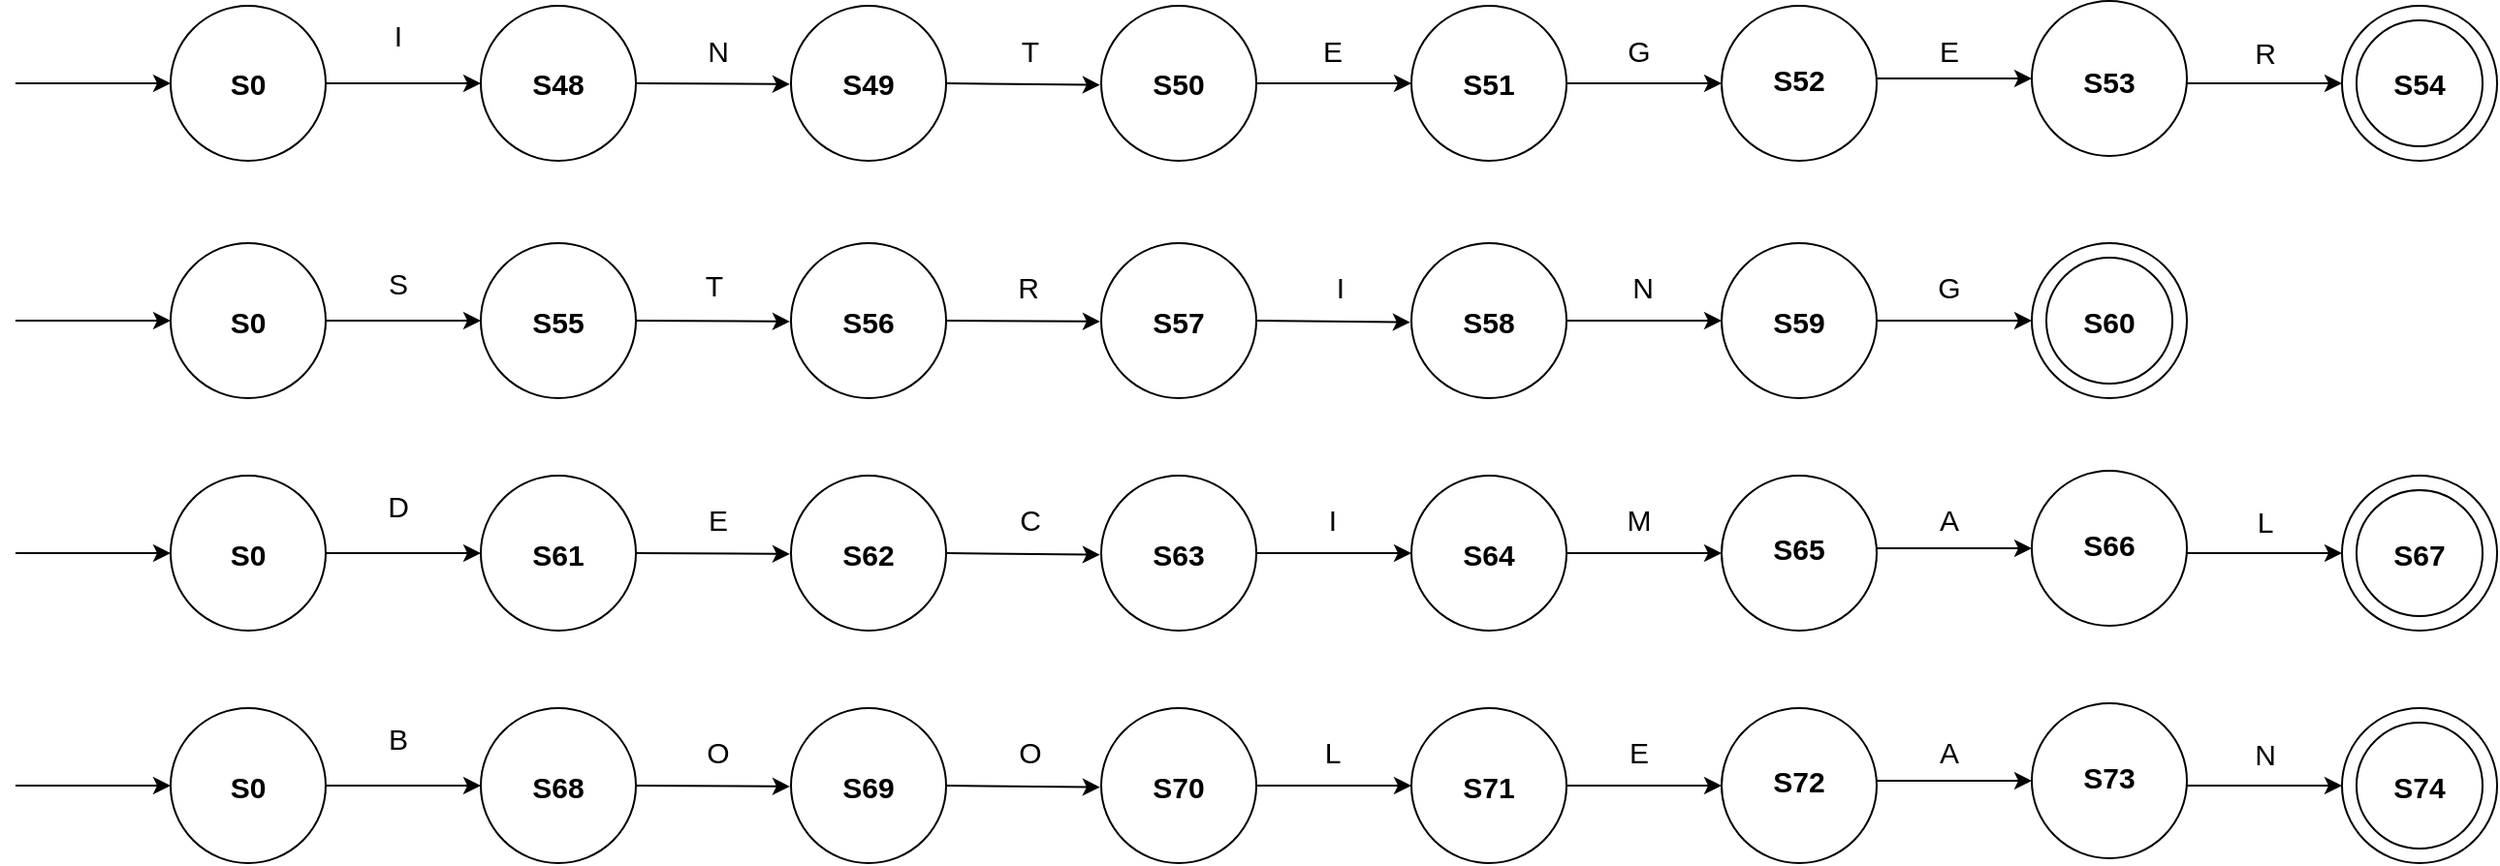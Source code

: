 <mxfile version="23.1.1" type="github">
  <diagram name="Page-1" id="0zzu3dNwDBYfxRRVzu9Y">
    <mxGraphModel dx="2291" dy="819" grid="1" gridSize="10" guides="1" tooltips="1" connect="1" arrows="1" fold="1" page="1" pageScale="1" pageWidth="850" pageHeight="1100" math="0" shadow="0">
      <root>
        <mxCell id="0" />
        <mxCell id="1" parent="0" />
        <mxCell id="2XecXI-3c3T1MpKRaNhF-1" value="" style="ellipse;whiteSpace=wrap;html=1;aspect=fixed;" vertex="1" parent="1">
          <mxGeometry x="40" y="40" width="80" height="80" as="geometry" />
        </mxCell>
        <mxCell id="2XecXI-3c3T1MpKRaNhF-2" value="" style="ellipse;whiteSpace=wrap;html=1;aspect=fixed;" vertex="1" parent="1">
          <mxGeometry x="-120" y="40" width="80" height="80" as="geometry" />
        </mxCell>
        <mxCell id="2XecXI-3c3T1MpKRaNhF-3" value="" style="endArrow=classic;html=1;rounded=0;entryX=0.842;entryY=1.112;entryDx=0;entryDy=0;exitX=1;exitY=0.5;exitDx=0;exitDy=0;entryPerimeter=0;" edge="1" parent="1" source="2XecXI-3c3T1MpKRaNhF-13" target="2XecXI-3c3T1MpKRaNhF-16">
          <mxGeometry width="50" height="50" relative="1" as="geometry">
            <mxPoint x="-160" y="80" as="sourcePoint" />
            <mxPoint x="-80" y="80" as="targetPoint" />
          </mxGeometry>
        </mxCell>
        <mxCell id="2XecXI-3c3T1MpKRaNhF-4" value="" style="endArrow=classic;html=1;rounded=0;entryX=0;entryY=0.5;entryDx=0;entryDy=0;exitX=1;exitY=0.5;exitDx=0;exitDy=0;" edge="1" parent="1" source="2XecXI-3c3T1MpKRaNhF-2" target="2XecXI-3c3T1MpKRaNhF-1">
          <mxGeometry width="50" height="50" relative="1" as="geometry">
            <mxPoint x="-30" y="110" as="sourcePoint" />
            <mxPoint x="90" y="110" as="targetPoint" />
          </mxGeometry>
        </mxCell>
        <mxCell id="2XecXI-3c3T1MpKRaNhF-5" value="&lt;b style=&quot;font-size: 15px;&quot;&gt;S50&lt;/b&gt;" style="text;html=1;strokeColor=none;fillColor=none;align=center;verticalAlign=middle;whiteSpace=wrap;rounded=0;fontSize=15;" vertex="1" parent="1">
          <mxGeometry x="-110" y="65" width="60" height="30" as="geometry" />
        </mxCell>
        <mxCell id="2XecXI-3c3T1MpKRaNhF-6" value="&lt;b&gt;&lt;font style=&quot;font-size: 15px;&quot;&gt;S51&lt;/font&gt;&lt;/b&gt;" style="text;html=1;strokeColor=none;fillColor=none;align=center;verticalAlign=middle;whiteSpace=wrap;rounded=0;" vertex="1" parent="1">
          <mxGeometry x="50" y="65" width="60" height="30" as="geometry" />
        </mxCell>
        <mxCell id="2XecXI-3c3T1MpKRaNhF-7" value="E" style="text;html=1;strokeColor=none;fillColor=none;align=center;verticalAlign=middle;whiteSpace=wrap;rounded=0;fontSize=15;" vertex="1" parent="1">
          <mxGeometry x="-53" y="47.5" width="105" height="30" as="geometry" />
        </mxCell>
        <mxCell id="2XecXI-3c3T1MpKRaNhF-8" value="" style="ellipse;whiteSpace=wrap;html=1;aspect=fixed;" vertex="1" parent="1">
          <mxGeometry x="520" y="40" width="80" height="80" as="geometry" />
        </mxCell>
        <mxCell id="2XecXI-3c3T1MpKRaNhF-9" value="" style="ellipse;whiteSpace=wrap;html=1;aspect=fixed;" vertex="1" parent="1">
          <mxGeometry x="527.5" y="47.5" width="65" height="65" as="geometry" />
        </mxCell>
        <mxCell id="2XecXI-3c3T1MpKRaNhF-10" value="" style="endArrow=classic;html=1;rounded=0;entryX=0;entryY=0.5;entryDx=0;entryDy=0;exitX=1;exitY=0.5;exitDx=0;exitDy=0;" edge="1" parent="1" target="2XecXI-3c3T1MpKRaNhF-8">
          <mxGeometry width="50" height="50" relative="1" as="geometry">
            <mxPoint x="440" y="80" as="sourcePoint" />
            <mxPoint x="570" y="110" as="targetPoint" />
          </mxGeometry>
        </mxCell>
        <mxCell id="2XecXI-3c3T1MpKRaNhF-11" value="&lt;b&gt;&lt;font style=&quot;font-size: 15px;&quot;&gt;S54&lt;/font&gt;&lt;/b&gt;" style="text;html=1;strokeColor=none;fillColor=none;align=center;verticalAlign=middle;whiteSpace=wrap;rounded=0;" vertex="1" parent="1">
          <mxGeometry x="530" y="65" width="60" height="30" as="geometry" />
        </mxCell>
        <mxCell id="2XecXI-3c3T1MpKRaNhF-12" value="R" style="text;html=1;strokeColor=none;fillColor=none;align=center;verticalAlign=middle;whiteSpace=wrap;rounded=0;fontSize=15;" vertex="1" parent="1">
          <mxGeometry x="428" y="48.5" width="105" height="30" as="geometry" />
        </mxCell>
        <mxCell id="2XecXI-3c3T1MpKRaNhF-13" value="" style="ellipse;whiteSpace=wrap;html=1;aspect=fixed;" vertex="1" parent="1">
          <mxGeometry x="-280" y="40" width="80" height="80" as="geometry" />
        </mxCell>
        <mxCell id="2XecXI-3c3T1MpKRaNhF-14" value="" style="endArrow=classic;html=1;rounded=0;entryX=0.852;entryY=1.098;entryDx=0;entryDy=0;entryPerimeter=0;" edge="1" parent="1" target="2XecXI-3c3T1MpKRaNhF-19">
          <mxGeometry width="50" height="50" relative="1" as="geometry">
            <mxPoint x="-360" y="80" as="sourcePoint" />
            <mxPoint x="-240" y="80" as="targetPoint" />
          </mxGeometry>
        </mxCell>
        <mxCell id="2XecXI-3c3T1MpKRaNhF-15" value="&lt;b style=&quot;font-size: 15px;&quot;&gt;S49&lt;/b&gt;" style="text;html=1;strokeColor=none;fillColor=none;align=center;verticalAlign=middle;whiteSpace=wrap;rounded=0;fontSize=15;" vertex="1" parent="1">
          <mxGeometry x="-270" y="65" width="60" height="30" as="geometry" />
        </mxCell>
        <mxCell id="2XecXI-3c3T1MpKRaNhF-16" value="T" style="text;html=1;strokeColor=none;fillColor=none;align=center;verticalAlign=middle;whiteSpace=wrap;rounded=0;fontSize=15;" vertex="1" parent="1">
          <mxGeometry x="-209" y="47.5" width="105" height="30" as="geometry" />
        </mxCell>
        <mxCell id="2XecXI-3c3T1MpKRaNhF-17" value="" style="ellipse;whiteSpace=wrap;html=1;aspect=fixed;" vertex="1" parent="1">
          <mxGeometry x="-440" y="40" width="80" height="80" as="geometry" />
        </mxCell>
        <mxCell id="2XecXI-3c3T1MpKRaNhF-18" value="&lt;b style=&quot;font-size: 15px;&quot;&gt;S48&lt;/b&gt;" style="text;html=1;strokeColor=none;fillColor=none;align=center;verticalAlign=middle;whiteSpace=wrap;rounded=0;fontSize=15;" vertex="1" parent="1">
          <mxGeometry x="-430" y="65" width="60" height="30" as="geometry" />
        </mxCell>
        <mxCell id="2XecXI-3c3T1MpKRaNhF-19" value="N" style="text;html=1;strokeColor=none;fillColor=none;align=center;verticalAlign=middle;whiteSpace=wrap;rounded=0;fontSize=15;" vertex="1" parent="1">
          <mxGeometry x="-370" y="47.5" width="105" height="30" as="geometry" />
        </mxCell>
        <mxCell id="2XecXI-3c3T1MpKRaNhF-20" value="" style="endArrow=classic;html=1;rounded=0;" edge="1" parent="1">
          <mxGeometry width="50" height="50" relative="1" as="geometry">
            <mxPoint x="-520" y="80" as="sourcePoint" />
            <mxPoint x="-440" y="80" as="targetPoint" />
          </mxGeometry>
        </mxCell>
        <mxCell id="2XecXI-3c3T1MpKRaNhF-21" value="" style="ellipse;whiteSpace=wrap;html=1;aspect=fixed;" vertex="1" parent="1">
          <mxGeometry x="-600" y="40" width="80" height="80" as="geometry" />
        </mxCell>
        <mxCell id="2XecXI-3c3T1MpKRaNhF-22" value="" style="endArrow=classic;html=1;rounded=0;entryX=0;entryY=0.5;entryDx=0;entryDy=0;" edge="1" parent="1">
          <mxGeometry width="50" height="50" relative="1" as="geometry">
            <mxPoint x="-680" y="80" as="sourcePoint" />
            <mxPoint x="-600" y="80" as="targetPoint" />
          </mxGeometry>
        </mxCell>
        <mxCell id="2XecXI-3c3T1MpKRaNhF-23" value="&lt;b style=&quot;font-size: 15px;&quot;&gt;S0&lt;/b&gt;" style="text;html=1;strokeColor=none;fillColor=none;align=center;verticalAlign=middle;whiteSpace=wrap;rounded=0;fontSize=15;" vertex="1" parent="1">
          <mxGeometry x="-590" y="65" width="60" height="30" as="geometry" />
        </mxCell>
        <mxCell id="2XecXI-3c3T1MpKRaNhF-24" value="I" style="text;html=1;strokeColor=none;fillColor=none;align=center;verticalAlign=middle;whiteSpace=wrap;rounded=0;fontSize=15;" vertex="1" parent="1">
          <mxGeometry x="-535" y="40" width="105" height="30" as="geometry" />
        </mxCell>
        <mxCell id="2XecXI-3c3T1MpKRaNhF-25" value="" style="ellipse;whiteSpace=wrap;html=1;aspect=fixed;" vertex="1" parent="1">
          <mxGeometry x="200" y="40" width="80" height="80" as="geometry" />
        </mxCell>
        <mxCell id="2XecXI-3c3T1MpKRaNhF-26" value="" style="endArrow=classic;html=1;rounded=0;entryX=0;entryY=0.5;entryDx=0;entryDy=0;exitX=1;exitY=0.5;exitDx=0;exitDy=0;" edge="1" parent="1" target="2XecXI-3c3T1MpKRaNhF-25">
          <mxGeometry width="50" height="50" relative="1" as="geometry">
            <mxPoint x="120" y="80" as="sourcePoint" />
            <mxPoint x="250" y="110" as="targetPoint" />
          </mxGeometry>
        </mxCell>
        <mxCell id="2XecXI-3c3T1MpKRaNhF-27" value="&lt;b&gt;&lt;font style=&quot;font-size: 15px;&quot;&gt;S52&lt;/font&gt;&lt;/b&gt;" style="text;html=1;strokeColor=none;fillColor=none;align=center;verticalAlign=middle;whiteSpace=wrap;rounded=0;" vertex="1" parent="1">
          <mxGeometry x="210" y="65" width="60" height="25" as="geometry" />
        </mxCell>
        <mxCell id="2XecXI-3c3T1MpKRaNhF-28" value="G" style="text;html=1;strokeColor=none;fillColor=none;align=center;verticalAlign=middle;whiteSpace=wrap;rounded=0;fontSize=15;" vertex="1" parent="1">
          <mxGeometry x="105" y="47.5" width="105" height="30" as="geometry" />
        </mxCell>
        <mxCell id="2XecXI-3c3T1MpKRaNhF-29" value="" style="ellipse;whiteSpace=wrap;html=1;aspect=fixed;" vertex="1" parent="1">
          <mxGeometry x="360" y="37.5" width="80" height="80" as="geometry" />
        </mxCell>
        <mxCell id="2XecXI-3c3T1MpKRaNhF-30" value="" style="endArrow=classic;html=1;rounded=0;entryX=0;entryY=0.5;entryDx=0;entryDy=0;exitX=1;exitY=0.5;exitDx=0;exitDy=0;" edge="1" parent="1" target="2XecXI-3c3T1MpKRaNhF-29">
          <mxGeometry width="50" height="50" relative="1" as="geometry">
            <mxPoint x="280" y="77.5" as="sourcePoint" />
            <mxPoint x="410" y="107.5" as="targetPoint" />
          </mxGeometry>
        </mxCell>
        <mxCell id="2XecXI-3c3T1MpKRaNhF-31" value="&lt;b&gt;&lt;font style=&quot;font-size: 15px;&quot;&gt;S53&lt;/font&gt;&lt;/b&gt;" style="text;html=1;strokeColor=none;fillColor=none;align=center;verticalAlign=middle;whiteSpace=wrap;rounded=0;" vertex="1" parent="1">
          <mxGeometry x="370" y="66.5" width="60" height="25" as="geometry" />
        </mxCell>
        <mxCell id="2XecXI-3c3T1MpKRaNhF-32" value="E" style="text;html=1;strokeColor=none;fillColor=none;align=center;verticalAlign=middle;whiteSpace=wrap;rounded=0;fontSize=15;" vertex="1" parent="1">
          <mxGeometry x="265" y="47.5" width="105" height="30" as="geometry" />
        </mxCell>
        <mxCell id="2XecXI-3c3T1MpKRaNhF-33" value="" style="ellipse;whiteSpace=wrap;html=1;aspect=fixed;" vertex="1" parent="1">
          <mxGeometry x="200" y="162.5" width="80" height="80" as="geometry" />
        </mxCell>
        <mxCell id="2XecXI-3c3T1MpKRaNhF-34" value="" style="ellipse;whiteSpace=wrap;html=1;aspect=fixed;" vertex="1" parent="1">
          <mxGeometry x="40" y="162.5" width="80" height="80" as="geometry" />
        </mxCell>
        <mxCell id="2XecXI-3c3T1MpKRaNhF-35" value="" style="endArrow=classic;html=1;rounded=0;entryX=0.842;entryY=1.112;entryDx=0;entryDy=0;exitX=1;exitY=0.5;exitDx=0;exitDy=0;entryPerimeter=0;" edge="1" parent="1" source="2XecXI-3c3T1MpKRaNhF-45" target="2XecXI-3c3T1MpKRaNhF-48">
          <mxGeometry width="50" height="50" relative="1" as="geometry">
            <mxPoint y="202.5" as="sourcePoint" />
            <mxPoint x="80" y="202.5" as="targetPoint" />
          </mxGeometry>
        </mxCell>
        <mxCell id="2XecXI-3c3T1MpKRaNhF-36" value="" style="endArrow=classic;html=1;rounded=0;entryX=0;entryY=0.5;entryDx=0;entryDy=0;exitX=1;exitY=0.5;exitDx=0;exitDy=0;" edge="1" parent="1" source="2XecXI-3c3T1MpKRaNhF-34" target="2XecXI-3c3T1MpKRaNhF-33">
          <mxGeometry width="50" height="50" relative="1" as="geometry">
            <mxPoint x="130" y="232.5" as="sourcePoint" />
            <mxPoint x="250" y="232.5" as="targetPoint" />
          </mxGeometry>
        </mxCell>
        <mxCell id="2XecXI-3c3T1MpKRaNhF-37" value="&lt;b style=&quot;font-size: 15px;&quot;&gt;S58&lt;/b&gt;" style="text;html=1;strokeColor=none;fillColor=none;align=center;verticalAlign=middle;whiteSpace=wrap;rounded=0;fontSize=15;" vertex="1" parent="1">
          <mxGeometry x="50" y="187.5" width="60" height="30" as="geometry" />
        </mxCell>
        <mxCell id="2XecXI-3c3T1MpKRaNhF-38" value="&lt;b&gt;&lt;font style=&quot;font-size: 15px;&quot;&gt;S59&lt;/font&gt;&lt;/b&gt;" style="text;html=1;strokeColor=none;fillColor=none;align=center;verticalAlign=middle;whiteSpace=wrap;rounded=0;" vertex="1" parent="1">
          <mxGeometry x="210" y="187.5" width="60" height="30" as="geometry" />
        </mxCell>
        <mxCell id="2XecXI-3c3T1MpKRaNhF-39" value="N" style="text;html=1;strokeColor=none;fillColor=none;align=center;verticalAlign=middle;whiteSpace=wrap;rounded=0;fontSize=15;" vertex="1" parent="1">
          <mxGeometry x="107" y="170" width="105" height="30" as="geometry" />
        </mxCell>
        <mxCell id="2XecXI-3c3T1MpKRaNhF-40" value="" style="ellipse;whiteSpace=wrap;html=1;aspect=fixed;" vertex="1" parent="1">
          <mxGeometry x="360" y="162.5" width="80" height="80" as="geometry" />
        </mxCell>
        <mxCell id="2XecXI-3c3T1MpKRaNhF-41" value="" style="ellipse;whiteSpace=wrap;html=1;aspect=fixed;" vertex="1" parent="1">
          <mxGeometry x="367.5" y="170" width="65" height="65" as="geometry" />
        </mxCell>
        <mxCell id="2XecXI-3c3T1MpKRaNhF-43" value="&lt;b&gt;&lt;font style=&quot;font-size: 15px;&quot;&gt;S60&lt;/font&gt;&lt;/b&gt;" style="text;html=1;strokeColor=none;fillColor=none;align=center;verticalAlign=middle;whiteSpace=wrap;rounded=0;" vertex="1" parent="1">
          <mxGeometry x="370" y="187.5" width="60" height="30" as="geometry" />
        </mxCell>
        <mxCell id="2XecXI-3c3T1MpKRaNhF-45" value="" style="ellipse;whiteSpace=wrap;html=1;aspect=fixed;" vertex="1" parent="1">
          <mxGeometry x="-120" y="162.5" width="80" height="80" as="geometry" />
        </mxCell>
        <mxCell id="2XecXI-3c3T1MpKRaNhF-46" value="" style="endArrow=classic;html=1;rounded=0;entryX=0.852;entryY=1.098;entryDx=0;entryDy=0;entryPerimeter=0;" edge="1" parent="1">
          <mxGeometry width="50" height="50" relative="1" as="geometry">
            <mxPoint x="-200" y="202.5" as="sourcePoint" />
            <mxPoint x="-120.54" y="202.94" as="targetPoint" />
          </mxGeometry>
        </mxCell>
        <mxCell id="2XecXI-3c3T1MpKRaNhF-47" value="&lt;b style=&quot;font-size: 15px;&quot;&gt;S57&lt;/b&gt;" style="text;html=1;strokeColor=none;fillColor=none;align=center;verticalAlign=middle;whiteSpace=wrap;rounded=0;fontSize=15;" vertex="1" parent="1">
          <mxGeometry x="-110" y="187.5" width="60" height="30" as="geometry" />
        </mxCell>
        <mxCell id="2XecXI-3c3T1MpKRaNhF-48" value="I" style="text;html=1;strokeColor=none;fillColor=none;align=center;verticalAlign=middle;whiteSpace=wrap;rounded=0;fontSize=15;" vertex="1" parent="1">
          <mxGeometry x="-49" y="170" width="105" height="30" as="geometry" />
        </mxCell>
        <mxCell id="2XecXI-3c3T1MpKRaNhF-49" value="" style="ellipse;whiteSpace=wrap;html=1;aspect=fixed;" vertex="1" parent="1">
          <mxGeometry x="-440" y="162.5" width="80" height="80" as="geometry" />
        </mxCell>
        <mxCell id="2XecXI-3c3T1MpKRaNhF-50" value="&lt;b style=&quot;font-size: 15px;&quot;&gt;S55&lt;/b&gt;" style="text;html=1;strokeColor=none;fillColor=none;align=center;verticalAlign=middle;whiteSpace=wrap;rounded=0;fontSize=15;" vertex="1" parent="1">
          <mxGeometry x="-430" y="187.5" width="60" height="30" as="geometry" />
        </mxCell>
        <mxCell id="2XecXI-3c3T1MpKRaNhF-51" value="T" style="text;html=1;strokeColor=none;fillColor=none;align=center;verticalAlign=middle;whiteSpace=wrap;rounded=0;fontSize=15;" vertex="1" parent="1">
          <mxGeometry x="-372" y="169" width="105" height="30" as="geometry" />
        </mxCell>
        <mxCell id="2XecXI-3c3T1MpKRaNhF-52" value="" style="endArrow=classic;html=1;rounded=0;" edge="1" parent="1">
          <mxGeometry width="50" height="50" relative="1" as="geometry">
            <mxPoint x="-520" y="202.5" as="sourcePoint" />
            <mxPoint x="-440" y="202.5" as="targetPoint" />
          </mxGeometry>
        </mxCell>
        <mxCell id="2XecXI-3c3T1MpKRaNhF-53" value="" style="ellipse;whiteSpace=wrap;html=1;aspect=fixed;" vertex="1" parent="1">
          <mxGeometry x="-600" y="162.5" width="80" height="80" as="geometry" />
        </mxCell>
        <mxCell id="2XecXI-3c3T1MpKRaNhF-54" value="" style="endArrow=classic;html=1;rounded=0;entryX=0;entryY=0.5;entryDx=0;entryDy=0;" edge="1" parent="1">
          <mxGeometry width="50" height="50" relative="1" as="geometry">
            <mxPoint x="-680" y="202.5" as="sourcePoint" />
            <mxPoint x="-600" y="202.5" as="targetPoint" />
          </mxGeometry>
        </mxCell>
        <mxCell id="2XecXI-3c3T1MpKRaNhF-55" value="&lt;b style=&quot;font-size: 15px;&quot;&gt;S0&lt;/b&gt;" style="text;html=1;strokeColor=none;fillColor=none;align=center;verticalAlign=middle;whiteSpace=wrap;rounded=0;fontSize=15;" vertex="1" parent="1">
          <mxGeometry x="-590" y="187.5" width="60" height="30" as="geometry" />
        </mxCell>
        <mxCell id="2XecXI-3c3T1MpKRaNhF-56" value="S" style="text;html=1;strokeColor=none;fillColor=none;align=center;verticalAlign=middle;whiteSpace=wrap;rounded=0;fontSize=15;" vertex="1" parent="1">
          <mxGeometry x="-535" y="167.5" width="105" height="30" as="geometry" />
        </mxCell>
        <mxCell id="2XecXI-3c3T1MpKRaNhF-58" value="" style="endArrow=classic;html=1;rounded=0;entryX=0;entryY=0.5;entryDx=0;entryDy=0;exitX=1;exitY=0.5;exitDx=0;exitDy=0;" edge="1" parent="1">
          <mxGeometry width="50" height="50" relative="1" as="geometry">
            <mxPoint x="280" y="202.5" as="sourcePoint" />
            <mxPoint x="360.0" y="202.5" as="targetPoint" />
          </mxGeometry>
        </mxCell>
        <mxCell id="2XecXI-3c3T1MpKRaNhF-60" value="G" style="text;html=1;strokeColor=none;fillColor=none;align=center;verticalAlign=middle;whiteSpace=wrap;rounded=0;fontSize=15;" vertex="1" parent="1">
          <mxGeometry x="265" y="170" width="105" height="30" as="geometry" />
        </mxCell>
        <mxCell id="2XecXI-3c3T1MpKRaNhF-65" value="" style="ellipse;whiteSpace=wrap;html=1;aspect=fixed;" vertex="1" parent="1">
          <mxGeometry x="40" y="282.5" width="80" height="80" as="geometry" />
        </mxCell>
        <mxCell id="2XecXI-3c3T1MpKRaNhF-66" value="" style="ellipse;whiteSpace=wrap;html=1;aspect=fixed;" vertex="1" parent="1">
          <mxGeometry x="-120" y="282.5" width="80" height="80" as="geometry" />
        </mxCell>
        <mxCell id="2XecXI-3c3T1MpKRaNhF-67" value="" style="endArrow=classic;html=1;rounded=0;entryX=0.842;entryY=1.112;entryDx=0;entryDy=0;exitX=1;exitY=0.5;exitDx=0;exitDy=0;entryPerimeter=0;" edge="1" parent="1" source="2XecXI-3c3T1MpKRaNhF-77" target="2XecXI-3c3T1MpKRaNhF-80">
          <mxGeometry width="50" height="50" relative="1" as="geometry">
            <mxPoint x="-160" y="322.5" as="sourcePoint" />
            <mxPoint x="-80" y="322.5" as="targetPoint" />
          </mxGeometry>
        </mxCell>
        <mxCell id="2XecXI-3c3T1MpKRaNhF-68" value="" style="endArrow=classic;html=1;rounded=0;entryX=0;entryY=0.5;entryDx=0;entryDy=0;exitX=1;exitY=0.5;exitDx=0;exitDy=0;" edge="1" parent="1" source="2XecXI-3c3T1MpKRaNhF-66" target="2XecXI-3c3T1MpKRaNhF-65">
          <mxGeometry width="50" height="50" relative="1" as="geometry">
            <mxPoint x="-30" y="352.5" as="sourcePoint" />
            <mxPoint x="90" y="352.5" as="targetPoint" />
          </mxGeometry>
        </mxCell>
        <mxCell id="2XecXI-3c3T1MpKRaNhF-69" value="&lt;b style=&quot;font-size: 15px;&quot;&gt;S63&lt;/b&gt;" style="text;html=1;strokeColor=none;fillColor=none;align=center;verticalAlign=middle;whiteSpace=wrap;rounded=0;fontSize=15;" vertex="1" parent="1">
          <mxGeometry x="-110" y="307.5" width="60" height="30" as="geometry" />
        </mxCell>
        <mxCell id="2XecXI-3c3T1MpKRaNhF-70" value="&lt;b&gt;&lt;font style=&quot;font-size: 15px;&quot;&gt;S64&lt;/font&gt;&lt;/b&gt;" style="text;html=1;strokeColor=none;fillColor=none;align=center;verticalAlign=middle;whiteSpace=wrap;rounded=0;" vertex="1" parent="1">
          <mxGeometry x="50" y="307.5" width="60" height="30" as="geometry" />
        </mxCell>
        <mxCell id="2XecXI-3c3T1MpKRaNhF-71" value="I" style="text;html=1;strokeColor=none;fillColor=none;align=center;verticalAlign=middle;whiteSpace=wrap;rounded=0;fontSize=15;" vertex="1" parent="1">
          <mxGeometry x="-53" y="290" width="105" height="30" as="geometry" />
        </mxCell>
        <mxCell id="2XecXI-3c3T1MpKRaNhF-72" value="" style="ellipse;whiteSpace=wrap;html=1;aspect=fixed;" vertex="1" parent="1">
          <mxGeometry x="520" y="282.5" width="80" height="80" as="geometry" />
        </mxCell>
        <mxCell id="2XecXI-3c3T1MpKRaNhF-73" value="" style="ellipse;whiteSpace=wrap;html=1;aspect=fixed;" vertex="1" parent="1">
          <mxGeometry x="527.5" y="290" width="65" height="65" as="geometry" />
        </mxCell>
        <mxCell id="2XecXI-3c3T1MpKRaNhF-74" value="" style="endArrow=classic;html=1;rounded=0;entryX=0;entryY=0.5;entryDx=0;entryDy=0;exitX=1;exitY=0.5;exitDx=0;exitDy=0;" edge="1" parent="1" target="2XecXI-3c3T1MpKRaNhF-72">
          <mxGeometry width="50" height="50" relative="1" as="geometry">
            <mxPoint x="440" y="322.5" as="sourcePoint" />
            <mxPoint x="570" y="352.5" as="targetPoint" />
          </mxGeometry>
        </mxCell>
        <mxCell id="2XecXI-3c3T1MpKRaNhF-75" value="&lt;b&gt;&lt;font style=&quot;font-size: 15px;&quot;&gt;S67&lt;/font&gt;&lt;/b&gt;" style="text;html=1;strokeColor=none;fillColor=none;align=center;verticalAlign=middle;whiteSpace=wrap;rounded=0;" vertex="1" parent="1">
          <mxGeometry x="530" y="307.5" width="60" height="30" as="geometry" />
        </mxCell>
        <mxCell id="2XecXI-3c3T1MpKRaNhF-76" value="L" style="text;html=1;strokeColor=none;fillColor=none;align=center;verticalAlign=middle;whiteSpace=wrap;rounded=0;fontSize=15;" vertex="1" parent="1">
          <mxGeometry x="428" y="291" width="105" height="30" as="geometry" />
        </mxCell>
        <mxCell id="2XecXI-3c3T1MpKRaNhF-77" value="" style="ellipse;whiteSpace=wrap;html=1;aspect=fixed;" vertex="1" parent="1">
          <mxGeometry x="-280" y="282.5" width="80" height="80" as="geometry" />
        </mxCell>
        <mxCell id="2XecXI-3c3T1MpKRaNhF-78" value="" style="endArrow=classic;html=1;rounded=0;entryX=0.852;entryY=1.098;entryDx=0;entryDy=0;entryPerimeter=0;" edge="1" parent="1" target="2XecXI-3c3T1MpKRaNhF-83">
          <mxGeometry width="50" height="50" relative="1" as="geometry">
            <mxPoint x="-360" y="322.5" as="sourcePoint" />
            <mxPoint x="-240" y="322.5" as="targetPoint" />
          </mxGeometry>
        </mxCell>
        <mxCell id="2XecXI-3c3T1MpKRaNhF-79" value="&lt;b style=&quot;font-size: 15px;&quot;&gt;S62&lt;/b&gt;" style="text;html=1;strokeColor=none;fillColor=none;align=center;verticalAlign=middle;whiteSpace=wrap;rounded=0;fontSize=15;" vertex="1" parent="1">
          <mxGeometry x="-270" y="307.5" width="60" height="30" as="geometry" />
        </mxCell>
        <mxCell id="2XecXI-3c3T1MpKRaNhF-80" value="C" style="text;html=1;strokeColor=none;fillColor=none;align=center;verticalAlign=middle;whiteSpace=wrap;rounded=0;fontSize=15;" vertex="1" parent="1">
          <mxGeometry x="-209" y="290" width="105" height="30" as="geometry" />
        </mxCell>
        <mxCell id="2XecXI-3c3T1MpKRaNhF-81" value="" style="ellipse;whiteSpace=wrap;html=1;aspect=fixed;" vertex="1" parent="1">
          <mxGeometry x="-440" y="282.5" width="80" height="80" as="geometry" />
        </mxCell>
        <mxCell id="2XecXI-3c3T1MpKRaNhF-82" value="&lt;b style=&quot;font-size: 15px;&quot;&gt;S61&lt;/b&gt;" style="text;html=1;strokeColor=none;fillColor=none;align=center;verticalAlign=middle;whiteSpace=wrap;rounded=0;fontSize=15;" vertex="1" parent="1">
          <mxGeometry x="-430" y="307.5" width="60" height="30" as="geometry" />
        </mxCell>
        <mxCell id="2XecXI-3c3T1MpKRaNhF-83" value="E" style="text;html=1;strokeColor=none;fillColor=none;align=center;verticalAlign=middle;whiteSpace=wrap;rounded=0;fontSize=15;" vertex="1" parent="1">
          <mxGeometry x="-370" y="290" width="105" height="30" as="geometry" />
        </mxCell>
        <mxCell id="2XecXI-3c3T1MpKRaNhF-84" value="" style="endArrow=classic;html=1;rounded=0;" edge="1" parent="1">
          <mxGeometry width="50" height="50" relative="1" as="geometry">
            <mxPoint x="-520" y="322.5" as="sourcePoint" />
            <mxPoint x="-440" y="322.5" as="targetPoint" />
          </mxGeometry>
        </mxCell>
        <mxCell id="2XecXI-3c3T1MpKRaNhF-85" value="" style="ellipse;whiteSpace=wrap;html=1;aspect=fixed;" vertex="1" parent="1">
          <mxGeometry x="-600" y="282.5" width="80" height="80" as="geometry" />
        </mxCell>
        <mxCell id="2XecXI-3c3T1MpKRaNhF-86" value="" style="endArrow=classic;html=1;rounded=0;entryX=0;entryY=0.5;entryDx=0;entryDy=0;" edge="1" parent="1">
          <mxGeometry width="50" height="50" relative="1" as="geometry">
            <mxPoint x="-680" y="322.5" as="sourcePoint" />
            <mxPoint x="-600" y="322.5" as="targetPoint" />
          </mxGeometry>
        </mxCell>
        <mxCell id="2XecXI-3c3T1MpKRaNhF-87" value="&lt;b style=&quot;font-size: 15px;&quot;&gt;S0&lt;/b&gt;" style="text;html=1;strokeColor=none;fillColor=none;align=center;verticalAlign=middle;whiteSpace=wrap;rounded=0;fontSize=15;" vertex="1" parent="1">
          <mxGeometry x="-590" y="307.5" width="60" height="30" as="geometry" />
        </mxCell>
        <mxCell id="2XecXI-3c3T1MpKRaNhF-88" value="D" style="text;html=1;strokeColor=none;fillColor=none;align=center;verticalAlign=middle;whiteSpace=wrap;rounded=0;fontSize=15;" vertex="1" parent="1">
          <mxGeometry x="-535" y="282.5" width="105" height="30" as="geometry" />
        </mxCell>
        <mxCell id="2XecXI-3c3T1MpKRaNhF-89" value="" style="ellipse;whiteSpace=wrap;html=1;aspect=fixed;" vertex="1" parent="1">
          <mxGeometry x="200" y="282.5" width="80" height="80" as="geometry" />
        </mxCell>
        <mxCell id="2XecXI-3c3T1MpKRaNhF-90" value="" style="endArrow=classic;html=1;rounded=0;entryX=0;entryY=0.5;entryDx=0;entryDy=0;exitX=1;exitY=0.5;exitDx=0;exitDy=0;" edge="1" parent="1" target="2XecXI-3c3T1MpKRaNhF-89">
          <mxGeometry width="50" height="50" relative="1" as="geometry">
            <mxPoint x="120" y="322.5" as="sourcePoint" />
            <mxPoint x="250" y="352.5" as="targetPoint" />
          </mxGeometry>
        </mxCell>
        <mxCell id="2XecXI-3c3T1MpKRaNhF-91" value="&lt;b&gt;&lt;font style=&quot;font-size: 15px;&quot;&gt;S65&lt;/font&gt;&lt;/b&gt;" style="text;html=1;strokeColor=none;fillColor=none;align=center;verticalAlign=middle;whiteSpace=wrap;rounded=0;" vertex="1" parent="1">
          <mxGeometry x="210" y="307.5" width="60" height="25" as="geometry" />
        </mxCell>
        <mxCell id="2XecXI-3c3T1MpKRaNhF-92" value="M" style="text;html=1;strokeColor=none;fillColor=none;align=center;verticalAlign=middle;whiteSpace=wrap;rounded=0;fontSize=15;" vertex="1" parent="1">
          <mxGeometry x="105" y="290" width="105" height="30" as="geometry" />
        </mxCell>
        <mxCell id="2XecXI-3c3T1MpKRaNhF-93" value="" style="ellipse;whiteSpace=wrap;html=1;aspect=fixed;" vertex="1" parent="1">
          <mxGeometry x="360" y="280" width="80" height="80" as="geometry" />
        </mxCell>
        <mxCell id="2XecXI-3c3T1MpKRaNhF-94" value="" style="endArrow=classic;html=1;rounded=0;entryX=0;entryY=0.5;entryDx=0;entryDy=0;exitX=1;exitY=0.5;exitDx=0;exitDy=0;" edge="1" parent="1" target="2XecXI-3c3T1MpKRaNhF-93">
          <mxGeometry width="50" height="50" relative="1" as="geometry">
            <mxPoint x="280" y="320" as="sourcePoint" />
            <mxPoint x="410" y="350" as="targetPoint" />
          </mxGeometry>
        </mxCell>
        <mxCell id="2XecXI-3c3T1MpKRaNhF-95" value="&lt;b&gt;&lt;font style=&quot;font-size: 15px;&quot;&gt;S66&lt;/font&gt;&lt;/b&gt;" style="text;html=1;strokeColor=none;fillColor=none;align=center;verticalAlign=middle;whiteSpace=wrap;rounded=0;" vertex="1" parent="1">
          <mxGeometry x="370" y="305" width="60" height="25" as="geometry" />
        </mxCell>
        <mxCell id="2XecXI-3c3T1MpKRaNhF-96" value="A" style="text;html=1;strokeColor=none;fillColor=none;align=center;verticalAlign=middle;whiteSpace=wrap;rounded=0;fontSize=15;" vertex="1" parent="1">
          <mxGeometry x="265" y="290" width="105" height="30" as="geometry" />
        </mxCell>
        <mxCell id="2XecXI-3c3T1MpKRaNhF-97" value="" style="ellipse;whiteSpace=wrap;html=1;aspect=fixed;" vertex="1" parent="1">
          <mxGeometry x="40" y="402.5" width="80" height="80" as="geometry" />
        </mxCell>
        <mxCell id="2XecXI-3c3T1MpKRaNhF-98" value="" style="ellipse;whiteSpace=wrap;html=1;aspect=fixed;" vertex="1" parent="1">
          <mxGeometry x="-120" y="402.5" width="80" height="80" as="geometry" />
        </mxCell>
        <mxCell id="2XecXI-3c3T1MpKRaNhF-99" value="" style="endArrow=classic;html=1;rounded=0;entryX=0.842;entryY=1.112;entryDx=0;entryDy=0;exitX=1;exitY=0.5;exitDx=0;exitDy=0;entryPerimeter=0;" edge="1" parent="1" source="2XecXI-3c3T1MpKRaNhF-109" target="2XecXI-3c3T1MpKRaNhF-112">
          <mxGeometry width="50" height="50" relative="1" as="geometry">
            <mxPoint x="-160" y="442.5" as="sourcePoint" />
            <mxPoint x="-80" y="442.5" as="targetPoint" />
          </mxGeometry>
        </mxCell>
        <mxCell id="2XecXI-3c3T1MpKRaNhF-100" value="" style="endArrow=classic;html=1;rounded=0;entryX=0;entryY=0.5;entryDx=0;entryDy=0;exitX=1;exitY=0.5;exitDx=0;exitDy=0;" edge="1" parent="1" source="2XecXI-3c3T1MpKRaNhF-98" target="2XecXI-3c3T1MpKRaNhF-97">
          <mxGeometry width="50" height="50" relative="1" as="geometry">
            <mxPoint x="-30" y="472.5" as="sourcePoint" />
            <mxPoint x="90" y="472.5" as="targetPoint" />
          </mxGeometry>
        </mxCell>
        <mxCell id="2XecXI-3c3T1MpKRaNhF-101" value="&lt;b style=&quot;font-size: 15px;&quot;&gt;S70&lt;/b&gt;" style="text;html=1;strokeColor=none;fillColor=none;align=center;verticalAlign=middle;whiteSpace=wrap;rounded=0;fontSize=15;" vertex="1" parent="1">
          <mxGeometry x="-110" y="427.5" width="60" height="30" as="geometry" />
        </mxCell>
        <mxCell id="2XecXI-3c3T1MpKRaNhF-102" value="&lt;b&gt;&lt;font style=&quot;font-size: 15px;&quot;&gt;S71&lt;/font&gt;&lt;/b&gt;" style="text;html=1;strokeColor=none;fillColor=none;align=center;verticalAlign=middle;whiteSpace=wrap;rounded=0;" vertex="1" parent="1">
          <mxGeometry x="50" y="427.5" width="60" height="30" as="geometry" />
        </mxCell>
        <mxCell id="2XecXI-3c3T1MpKRaNhF-103" value="L" style="text;html=1;strokeColor=none;fillColor=none;align=center;verticalAlign=middle;whiteSpace=wrap;rounded=0;fontSize=15;" vertex="1" parent="1">
          <mxGeometry x="-53" y="410" width="105" height="30" as="geometry" />
        </mxCell>
        <mxCell id="2XecXI-3c3T1MpKRaNhF-104" value="" style="ellipse;whiteSpace=wrap;html=1;aspect=fixed;" vertex="1" parent="1">
          <mxGeometry x="520" y="402.5" width="80" height="80" as="geometry" />
        </mxCell>
        <mxCell id="2XecXI-3c3T1MpKRaNhF-105" value="" style="ellipse;whiteSpace=wrap;html=1;aspect=fixed;" vertex="1" parent="1">
          <mxGeometry x="527.5" y="410" width="65" height="65" as="geometry" />
        </mxCell>
        <mxCell id="2XecXI-3c3T1MpKRaNhF-106" value="" style="endArrow=classic;html=1;rounded=0;entryX=0;entryY=0.5;entryDx=0;entryDy=0;exitX=1;exitY=0.5;exitDx=0;exitDy=0;" edge="1" parent="1" target="2XecXI-3c3T1MpKRaNhF-104">
          <mxGeometry width="50" height="50" relative="1" as="geometry">
            <mxPoint x="440" y="442.5" as="sourcePoint" />
            <mxPoint x="570" y="472.5" as="targetPoint" />
          </mxGeometry>
        </mxCell>
        <mxCell id="2XecXI-3c3T1MpKRaNhF-107" value="&lt;b&gt;&lt;font style=&quot;font-size: 15px;&quot;&gt;S74&lt;/font&gt;&lt;/b&gt;" style="text;html=1;strokeColor=none;fillColor=none;align=center;verticalAlign=middle;whiteSpace=wrap;rounded=0;" vertex="1" parent="1">
          <mxGeometry x="530" y="427.5" width="60" height="30" as="geometry" />
        </mxCell>
        <mxCell id="2XecXI-3c3T1MpKRaNhF-108" value="N" style="text;html=1;strokeColor=none;fillColor=none;align=center;verticalAlign=middle;whiteSpace=wrap;rounded=0;fontSize=15;" vertex="1" parent="1">
          <mxGeometry x="428" y="411" width="105" height="30" as="geometry" />
        </mxCell>
        <mxCell id="2XecXI-3c3T1MpKRaNhF-109" value="" style="ellipse;whiteSpace=wrap;html=1;aspect=fixed;" vertex="1" parent="1">
          <mxGeometry x="-280" y="402.5" width="80" height="80" as="geometry" />
        </mxCell>
        <mxCell id="2XecXI-3c3T1MpKRaNhF-110" value="" style="endArrow=classic;html=1;rounded=0;entryX=0.852;entryY=1.098;entryDx=0;entryDy=0;entryPerimeter=0;" edge="1" parent="1" target="2XecXI-3c3T1MpKRaNhF-115">
          <mxGeometry width="50" height="50" relative="1" as="geometry">
            <mxPoint x="-360" y="442.5" as="sourcePoint" />
            <mxPoint x="-240" y="442.5" as="targetPoint" />
          </mxGeometry>
        </mxCell>
        <mxCell id="2XecXI-3c3T1MpKRaNhF-111" value="&lt;b style=&quot;font-size: 15px;&quot;&gt;S69&lt;/b&gt;" style="text;html=1;strokeColor=none;fillColor=none;align=center;verticalAlign=middle;whiteSpace=wrap;rounded=0;fontSize=15;" vertex="1" parent="1">
          <mxGeometry x="-270" y="427.5" width="60" height="30" as="geometry" />
        </mxCell>
        <mxCell id="2XecXI-3c3T1MpKRaNhF-112" value="O" style="text;html=1;strokeColor=none;fillColor=none;align=center;verticalAlign=middle;whiteSpace=wrap;rounded=0;fontSize=15;" vertex="1" parent="1">
          <mxGeometry x="-209" y="410" width="105" height="30" as="geometry" />
        </mxCell>
        <mxCell id="2XecXI-3c3T1MpKRaNhF-113" value="" style="ellipse;whiteSpace=wrap;html=1;aspect=fixed;" vertex="1" parent="1">
          <mxGeometry x="-440" y="402.5" width="80" height="80" as="geometry" />
        </mxCell>
        <mxCell id="2XecXI-3c3T1MpKRaNhF-114" value="&lt;b style=&quot;font-size: 15px;&quot;&gt;S68&lt;/b&gt;" style="text;html=1;strokeColor=none;fillColor=none;align=center;verticalAlign=middle;whiteSpace=wrap;rounded=0;fontSize=15;" vertex="1" parent="1">
          <mxGeometry x="-430" y="427.5" width="60" height="30" as="geometry" />
        </mxCell>
        <mxCell id="2XecXI-3c3T1MpKRaNhF-115" value="O" style="text;html=1;strokeColor=none;fillColor=none;align=center;verticalAlign=middle;whiteSpace=wrap;rounded=0;fontSize=15;" vertex="1" parent="1">
          <mxGeometry x="-370" y="410" width="105" height="30" as="geometry" />
        </mxCell>
        <mxCell id="2XecXI-3c3T1MpKRaNhF-116" value="" style="endArrow=classic;html=1;rounded=0;" edge="1" parent="1">
          <mxGeometry width="50" height="50" relative="1" as="geometry">
            <mxPoint x="-520" y="442.5" as="sourcePoint" />
            <mxPoint x="-440" y="442.5" as="targetPoint" />
          </mxGeometry>
        </mxCell>
        <mxCell id="2XecXI-3c3T1MpKRaNhF-117" value="" style="ellipse;whiteSpace=wrap;html=1;aspect=fixed;" vertex="1" parent="1">
          <mxGeometry x="-600" y="402.5" width="80" height="80" as="geometry" />
        </mxCell>
        <mxCell id="2XecXI-3c3T1MpKRaNhF-118" value="" style="endArrow=classic;html=1;rounded=0;entryX=0;entryY=0.5;entryDx=0;entryDy=0;" edge="1" parent="1">
          <mxGeometry width="50" height="50" relative="1" as="geometry">
            <mxPoint x="-680" y="442.5" as="sourcePoint" />
            <mxPoint x="-600" y="442.5" as="targetPoint" />
          </mxGeometry>
        </mxCell>
        <mxCell id="2XecXI-3c3T1MpKRaNhF-119" value="&lt;b style=&quot;font-size: 15px;&quot;&gt;S0&lt;/b&gt;" style="text;html=1;strokeColor=none;fillColor=none;align=center;verticalAlign=middle;whiteSpace=wrap;rounded=0;fontSize=15;" vertex="1" parent="1">
          <mxGeometry x="-590" y="427.5" width="60" height="30" as="geometry" />
        </mxCell>
        <mxCell id="2XecXI-3c3T1MpKRaNhF-120" value="B" style="text;html=1;strokeColor=none;fillColor=none;align=center;verticalAlign=middle;whiteSpace=wrap;rounded=0;fontSize=15;" vertex="1" parent="1">
          <mxGeometry x="-535" y="402.5" width="105" height="30" as="geometry" />
        </mxCell>
        <mxCell id="2XecXI-3c3T1MpKRaNhF-121" value="" style="ellipse;whiteSpace=wrap;html=1;aspect=fixed;" vertex="1" parent="1">
          <mxGeometry x="200" y="402.5" width="80" height="80" as="geometry" />
        </mxCell>
        <mxCell id="2XecXI-3c3T1MpKRaNhF-122" value="" style="endArrow=classic;html=1;rounded=0;entryX=0;entryY=0.5;entryDx=0;entryDy=0;exitX=1;exitY=0.5;exitDx=0;exitDy=0;" edge="1" parent="1" target="2XecXI-3c3T1MpKRaNhF-121">
          <mxGeometry width="50" height="50" relative="1" as="geometry">
            <mxPoint x="120" y="442.5" as="sourcePoint" />
            <mxPoint x="250" y="472.5" as="targetPoint" />
          </mxGeometry>
        </mxCell>
        <mxCell id="2XecXI-3c3T1MpKRaNhF-123" value="&lt;b&gt;&lt;font style=&quot;font-size: 15px;&quot;&gt;S72&lt;/font&gt;&lt;/b&gt;" style="text;html=1;strokeColor=none;fillColor=none;align=center;verticalAlign=middle;whiteSpace=wrap;rounded=0;" vertex="1" parent="1">
          <mxGeometry x="210" y="427.5" width="60" height="25" as="geometry" />
        </mxCell>
        <mxCell id="2XecXI-3c3T1MpKRaNhF-124" value="E" style="text;html=1;strokeColor=none;fillColor=none;align=center;verticalAlign=middle;whiteSpace=wrap;rounded=0;fontSize=15;" vertex="1" parent="1">
          <mxGeometry x="105" y="410" width="105" height="30" as="geometry" />
        </mxCell>
        <mxCell id="2XecXI-3c3T1MpKRaNhF-125" value="" style="ellipse;whiteSpace=wrap;html=1;aspect=fixed;" vertex="1" parent="1">
          <mxGeometry x="360" y="400" width="80" height="80" as="geometry" />
        </mxCell>
        <mxCell id="2XecXI-3c3T1MpKRaNhF-126" value="" style="endArrow=classic;html=1;rounded=0;entryX=0;entryY=0.5;entryDx=0;entryDy=0;exitX=1;exitY=0.5;exitDx=0;exitDy=0;" edge="1" parent="1" target="2XecXI-3c3T1MpKRaNhF-125">
          <mxGeometry width="50" height="50" relative="1" as="geometry">
            <mxPoint x="280" y="440" as="sourcePoint" />
            <mxPoint x="410" y="470" as="targetPoint" />
          </mxGeometry>
        </mxCell>
        <mxCell id="2XecXI-3c3T1MpKRaNhF-127" value="&lt;b&gt;&lt;font style=&quot;font-size: 15px;&quot;&gt;S73&lt;/font&gt;&lt;/b&gt;" style="text;html=1;strokeColor=none;fillColor=none;align=center;verticalAlign=middle;whiteSpace=wrap;rounded=0;" vertex="1" parent="1">
          <mxGeometry x="370" y="425" width="60" height="25" as="geometry" />
        </mxCell>
        <mxCell id="2XecXI-3c3T1MpKRaNhF-128" value="A" style="text;html=1;strokeColor=none;fillColor=none;align=center;verticalAlign=middle;whiteSpace=wrap;rounded=0;fontSize=15;" vertex="1" parent="1">
          <mxGeometry x="265" y="410" width="105" height="30" as="geometry" />
        </mxCell>
        <mxCell id="2XecXI-3c3T1MpKRaNhF-148" value="" style="ellipse;whiteSpace=wrap;html=1;aspect=fixed;" vertex="1" parent="1">
          <mxGeometry x="-280" y="162.5" width="80" height="80" as="geometry" />
        </mxCell>
        <mxCell id="2XecXI-3c3T1MpKRaNhF-149" value="" style="endArrow=classic;html=1;rounded=0;entryX=0.852;entryY=1.098;entryDx=0;entryDy=0;entryPerimeter=0;" edge="1" parent="1">
          <mxGeometry width="50" height="50" relative="1" as="geometry">
            <mxPoint x="-360" y="202.5" as="sourcePoint" />
            <mxPoint x="-280.54" y="202.94" as="targetPoint" />
          </mxGeometry>
        </mxCell>
        <mxCell id="2XecXI-3c3T1MpKRaNhF-150" value="&lt;b style=&quot;font-size: 15px;&quot;&gt;S56&lt;/b&gt;" style="text;html=1;strokeColor=none;fillColor=none;align=center;verticalAlign=middle;whiteSpace=wrap;rounded=0;fontSize=15;" vertex="1" parent="1">
          <mxGeometry x="-270" y="187.5" width="60" height="30" as="geometry" />
        </mxCell>
        <mxCell id="2XecXI-3c3T1MpKRaNhF-151" value="R" style="text;html=1;strokeColor=none;fillColor=none;align=center;verticalAlign=middle;whiteSpace=wrap;rounded=0;fontSize=15;" vertex="1" parent="1">
          <mxGeometry x="-210" y="170" width="105" height="30" as="geometry" />
        </mxCell>
      </root>
    </mxGraphModel>
  </diagram>
</mxfile>
